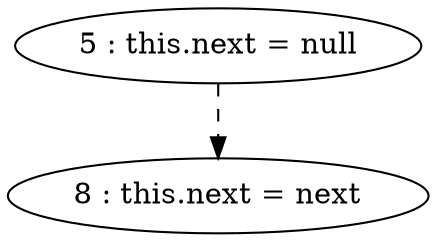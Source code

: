 digraph G {
"5 : this.next = null"
"5 : this.next = null" -> "8 : this.next = next" [style=dashed]
"8 : this.next = next"
}